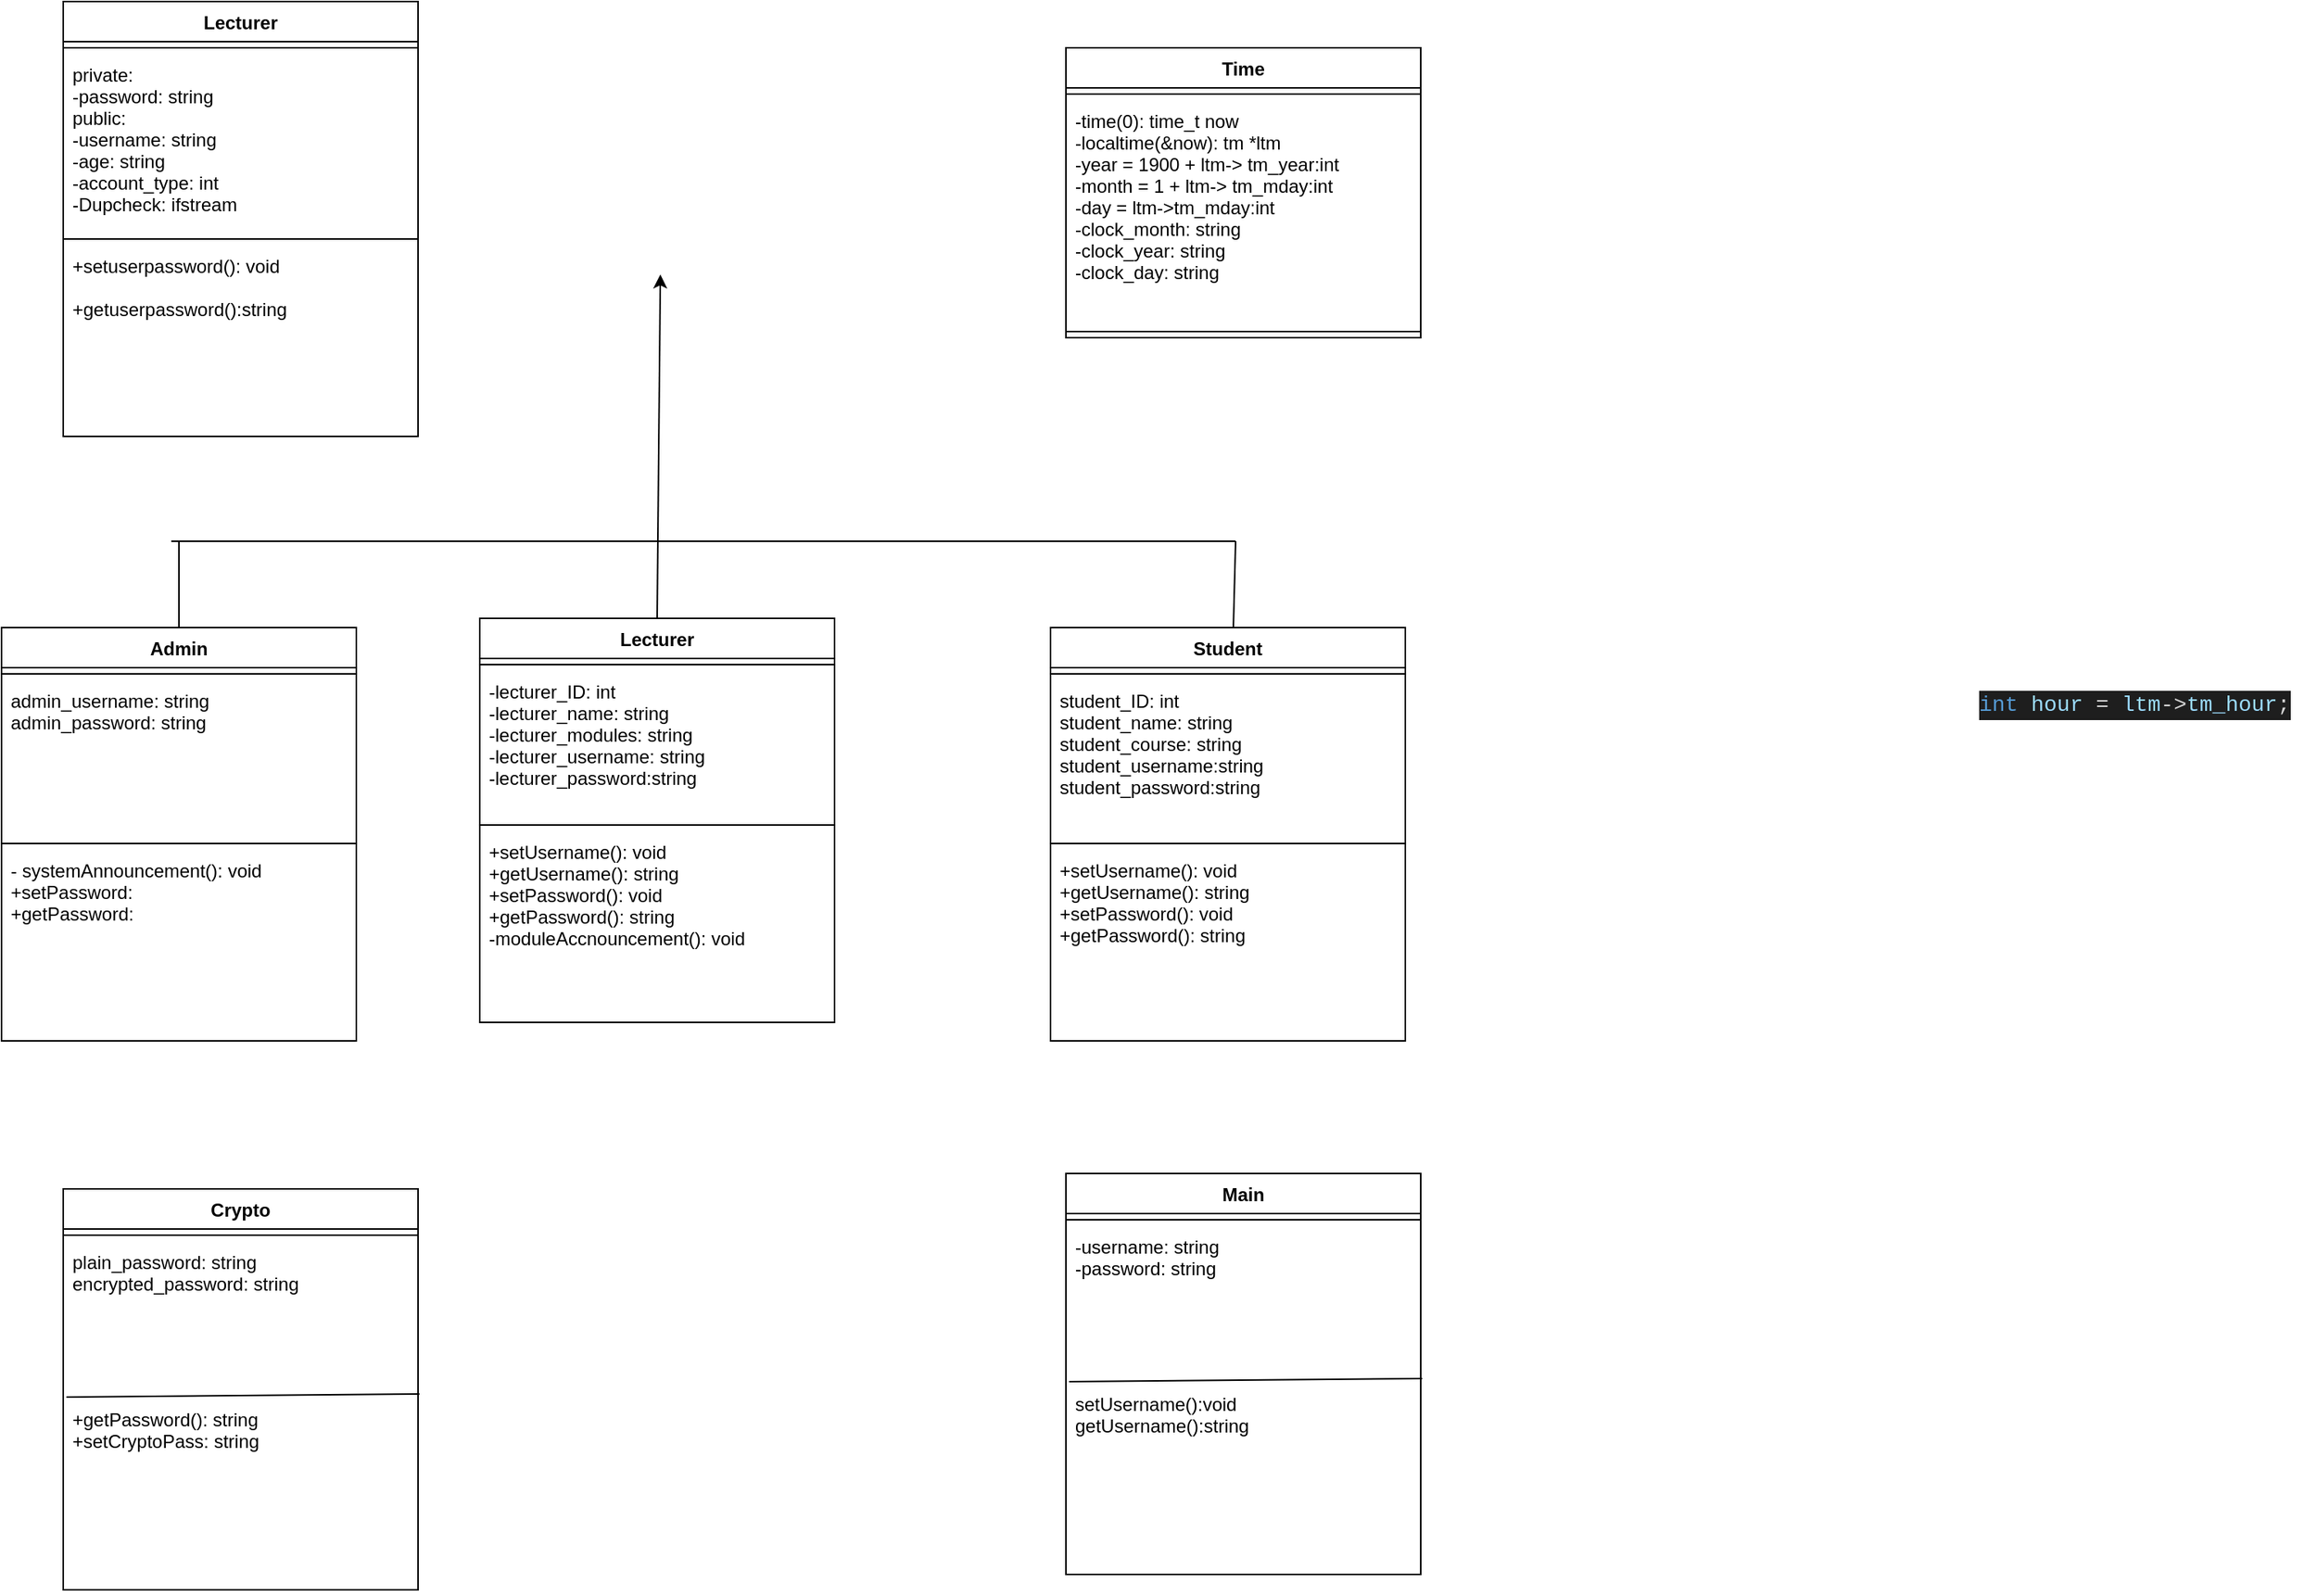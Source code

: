 <mxfile version="14.5.8" type="github">
  <diagram id="B1ylj1akvkJgGZb7Wtry" name="Page-1">
    <mxGraphModel dx="824" dy="892" grid="1" gridSize="10" guides="1" tooltips="1" connect="1" arrows="1" fold="1" page="1" pageScale="1" pageWidth="850" pageHeight="1100" math="0" shadow="0">
      <root>
        <mxCell id="0" />
        <mxCell id="1" parent="0" />
        <mxCell id="F2aWLSE53vhr_MozMiDo-12" value="Crypto" style="swimlane;fontStyle=1;align=center;verticalAlign=top;childLayout=stackLayout;horizontal=1;startSize=26;horizontalStack=0;resizeParent=1;resizeParentMax=0;resizeLast=0;collapsible=1;marginBottom=0;" parent="1" vertex="1">
          <mxGeometry x="80" y="800" width="230" height="260" as="geometry" />
        </mxCell>
        <mxCell id="F2aWLSE53vhr_MozMiDo-15" value="" style="line;strokeWidth=1;fillColor=none;align=left;verticalAlign=middle;spacingTop=-1;spacingLeft=3;spacingRight=3;rotatable=0;labelPosition=right;points=[];portConstraint=eastwest;" parent="F2aWLSE53vhr_MozMiDo-12" vertex="1">
          <mxGeometry y="26" width="230" height="8" as="geometry" />
        </mxCell>
        <mxCell id="5oYpnNbD0ZBPzVLrT35g-5" value="plain_password: string&#xa;encrypted_password: string&#xa;" style="text;strokeColor=none;fillColor=none;align=left;verticalAlign=top;spacingLeft=4;spacingRight=4;overflow=hidden;rotatable=0;points=[[0,0.5],[1,0.5]];portConstraint=eastwest;" parent="F2aWLSE53vhr_MozMiDo-12" vertex="1">
          <mxGeometry y="34" width="230" height="102" as="geometry" />
        </mxCell>
        <mxCell id="F2aWLSE53vhr_MozMiDo-16" value="+getPassword(): string&#xa;+setCryptoPass: string&#xa;" style="text;strokeColor=none;fillColor=none;align=left;verticalAlign=top;spacingLeft=4;spacingRight=4;overflow=hidden;rotatable=0;points=[[0,0.5],[1,0.5]];portConstraint=eastwest;" parent="F2aWLSE53vhr_MozMiDo-12" vertex="1">
          <mxGeometry y="136" width="230" height="124" as="geometry" />
        </mxCell>
        <mxCell id="5oYpnNbD0ZBPzVLrT35g-2" value="" style="endArrow=none;html=1;exitX=0.009;exitY=-0.008;exitDx=0;exitDy=0;exitPerimeter=0;entryX=1.004;entryY=-0.024;entryDx=0;entryDy=0;entryPerimeter=0;" parent="F2aWLSE53vhr_MozMiDo-12" source="F2aWLSE53vhr_MozMiDo-16" target="F2aWLSE53vhr_MozMiDo-16" edge="1">
          <mxGeometry width="50" height="50" relative="1" as="geometry">
            <mxPoint x="190" y="-50" as="sourcePoint" />
            <mxPoint x="320" y="120" as="targetPoint" />
          </mxGeometry>
        </mxCell>
        <mxCell id="F2aWLSE53vhr_MozMiDo-17" value="Student" style="swimlane;fontStyle=1;align=center;verticalAlign=top;childLayout=stackLayout;horizontal=1;startSize=26;horizontalStack=0;resizeParent=1;resizeParentMax=0;resizeLast=0;collapsible=1;marginBottom=0;" parent="1" vertex="1">
          <mxGeometry x="720" y="436" width="230" height="268" as="geometry" />
        </mxCell>
        <mxCell id="F2aWLSE53vhr_MozMiDo-18" value="" style="line;strokeWidth=1;fillColor=none;align=left;verticalAlign=middle;spacingTop=-1;spacingLeft=3;spacingRight=3;rotatable=0;labelPosition=right;points=[];portConstraint=eastwest;" parent="F2aWLSE53vhr_MozMiDo-17" vertex="1">
          <mxGeometry y="26" width="230" height="8" as="geometry" />
        </mxCell>
        <mxCell id="F2aWLSE53vhr_MozMiDo-19" value="student_ID: int&#xa;student_name: string&#xa;student_course: string&#xa;student_username:string&#xa;student_password:string&#xa;&#xa;" style="text;strokeColor=none;fillColor=none;align=left;verticalAlign=top;spacingLeft=4;spacingRight=4;overflow=hidden;rotatable=0;points=[[0,0.5],[1,0.5]];portConstraint=eastwest;" parent="F2aWLSE53vhr_MozMiDo-17" vertex="1">
          <mxGeometry y="34" width="230" height="102" as="geometry" />
        </mxCell>
        <mxCell id="F2aWLSE53vhr_MozMiDo-20" value="" style="line;strokeWidth=1;fillColor=none;align=left;verticalAlign=middle;spacingTop=-1;spacingLeft=3;spacingRight=3;rotatable=0;labelPosition=right;points=[];portConstraint=eastwest;" parent="F2aWLSE53vhr_MozMiDo-17" vertex="1">
          <mxGeometry y="136" width="230" height="8" as="geometry" />
        </mxCell>
        <mxCell id="F2aWLSE53vhr_MozMiDo-21" value="+setUsername(): void&#xa;+getUsername(): string&#xa;+setPassword(): void&#xa;+getPassword(): string&#xa;&#xa;&#xa;" style="text;strokeColor=none;fillColor=none;align=left;verticalAlign=top;spacingLeft=4;spacingRight=4;overflow=hidden;rotatable=0;points=[[0,0.5],[1,0.5]];portConstraint=eastwest;" parent="F2aWLSE53vhr_MozMiDo-17" vertex="1">
          <mxGeometry y="144" width="230" height="124" as="geometry" />
        </mxCell>
        <mxCell id="F2aWLSE53vhr_MozMiDo-23" value="Lecturer" style="swimlane;fontStyle=1;align=center;verticalAlign=top;childLayout=stackLayout;horizontal=1;startSize=26;horizontalStack=0;resizeParent=1;resizeParentMax=0;resizeLast=0;collapsible=1;marginBottom=0;" parent="1" vertex="1">
          <mxGeometry x="350" y="430" width="230" height="262" as="geometry" />
        </mxCell>
        <mxCell id="F2aWLSE53vhr_MozMiDo-24" value="" style="line;strokeWidth=1;fillColor=none;align=left;verticalAlign=middle;spacingTop=-1;spacingLeft=3;spacingRight=3;rotatable=0;labelPosition=right;points=[];portConstraint=eastwest;" parent="F2aWLSE53vhr_MozMiDo-23" vertex="1">
          <mxGeometry y="26" width="230" height="8" as="geometry" />
        </mxCell>
        <mxCell id="F2aWLSE53vhr_MozMiDo-25" value="-lecturer_ID: int&#xa;-lecturer_name: string&#xa;-lecturer_modules: string&#xa;-lecturer_username: string&#xa;-lecturer_password:string&#xa;&#xa;" style="text;strokeColor=none;fillColor=none;align=left;verticalAlign=top;spacingLeft=4;spacingRight=4;overflow=hidden;rotatable=0;points=[[0,0.5],[1,0.5]];portConstraint=eastwest;" parent="F2aWLSE53vhr_MozMiDo-23" vertex="1">
          <mxGeometry y="34" width="230" height="96" as="geometry" />
        </mxCell>
        <mxCell id="F2aWLSE53vhr_MozMiDo-26" value="" style="line;strokeWidth=1;fillColor=none;align=left;verticalAlign=middle;spacingTop=-1;spacingLeft=3;spacingRight=3;rotatable=0;labelPosition=right;points=[];portConstraint=eastwest;" parent="F2aWLSE53vhr_MozMiDo-23" vertex="1">
          <mxGeometry y="130" width="230" height="8" as="geometry" />
        </mxCell>
        <mxCell id="F2aWLSE53vhr_MozMiDo-27" value="+setUsername(): void&#xa;+getUsername(): string&#xa;+setPassword(): void&#xa;+getPassword(): string&#xa;-moduleAccnouncement(): void&#xa;" style="text;strokeColor=none;fillColor=none;align=left;verticalAlign=top;spacingLeft=4;spacingRight=4;overflow=hidden;rotatable=0;points=[[0,0.5],[1,0.5]];portConstraint=eastwest;" parent="F2aWLSE53vhr_MozMiDo-23" vertex="1">
          <mxGeometry y="138" width="230" height="124" as="geometry" />
        </mxCell>
        <mxCell id="F2aWLSE53vhr_MozMiDo-28" value="Admin" style="swimlane;fontStyle=1;align=center;verticalAlign=top;childLayout=stackLayout;horizontal=1;startSize=26;horizontalStack=0;resizeParent=1;resizeParentMax=0;resizeLast=0;collapsible=1;marginBottom=0;" parent="1" vertex="1">
          <mxGeometry x="40" y="436" width="230" height="268" as="geometry" />
        </mxCell>
        <mxCell id="F2aWLSE53vhr_MozMiDo-29" value="" style="line;strokeWidth=1;fillColor=none;align=left;verticalAlign=middle;spacingTop=-1;spacingLeft=3;spacingRight=3;rotatable=0;labelPosition=right;points=[];portConstraint=eastwest;" parent="F2aWLSE53vhr_MozMiDo-28" vertex="1">
          <mxGeometry y="26" width="230" height="8" as="geometry" />
        </mxCell>
        <mxCell id="F2aWLSE53vhr_MozMiDo-30" value="admin_username: string&#xa;admin_password: string&#xa;" style="text;strokeColor=none;fillColor=none;align=left;verticalAlign=top;spacingLeft=4;spacingRight=4;overflow=hidden;rotatable=0;points=[[0,0.5],[1,0.5]];portConstraint=eastwest;" parent="F2aWLSE53vhr_MozMiDo-28" vertex="1">
          <mxGeometry y="34" width="230" height="102" as="geometry" />
        </mxCell>
        <mxCell id="F2aWLSE53vhr_MozMiDo-31" value="" style="line;strokeWidth=1;fillColor=none;align=left;verticalAlign=middle;spacingTop=-1;spacingLeft=3;spacingRight=3;rotatable=0;labelPosition=right;points=[];portConstraint=eastwest;" parent="F2aWLSE53vhr_MozMiDo-28" vertex="1">
          <mxGeometry y="136" width="230" height="8" as="geometry" />
        </mxCell>
        <mxCell id="F2aWLSE53vhr_MozMiDo-32" value="- systemAnnouncement(): void&#xa;+setPassword:&#xa;+getPassword:&#xa;" style="text;strokeColor=none;fillColor=none;align=left;verticalAlign=top;spacingLeft=4;spacingRight=4;overflow=hidden;rotatable=0;points=[[0,0.5],[1,0.5]];portConstraint=eastwest;" parent="F2aWLSE53vhr_MozMiDo-28" vertex="1">
          <mxGeometry y="144" width="230" height="124" as="geometry" />
        </mxCell>
        <mxCell id="F2aWLSE53vhr_MozMiDo-33" value="" style="endArrow=classic;html=1;exitX=0.5;exitY=0;exitDx=0;exitDy=0;entryX=0.509;entryY=0.875;entryDx=0;entryDy=0;entryPerimeter=0;" parent="1" source="F2aWLSE53vhr_MozMiDo-23" edge="1">
          <mxGeometry width="50" height="50" relative="1" as="geometry">
            <mxPoint x="460" y="400" as="sourcePoint" />
            <mxPoint x="467.07" y="207" as="targetPoint" />
          </mxGeometry>
        </mxCell>
        <mxCell id="F2aWLSE53vhr_MozMiDo-34" value="Time" style="swimlane;fontStyle=1;align=center;verticalAlign=top;childLayout=stackLayout;horizontal=1;startSize=26;horizontalStack=0;resizeParent=1;resizeParentMax=0;resizeLast=0;collapsible=1;marginBottom=0;" parent="1" vertex="1">
          <mxGeometry x="730" y="60" width="230" height="188" as="geometry" />
        </mxCell>
        <mxCell id="F2aWLSE53vhr_MozMiDo-35" value="" style="line;strokeWidth=1;fillColor=none;align=left;verticalAlign=middle;spacingTop=-1;spacingLeft=3;spacingRight=3;rotatable=0;labelPosition=right;points=[];portConstraint=eastwest;" parent="F2aWLSE53vhr_MozMiDo-34" vertex="1">
          <mxGeometry y="26" width="230" height="8" as="geometry" />
        </mxCell>
        <mxCell id="F2aWLSE53vhr_MozMiDo-36" value="-time(0): time_t now&#xa;-localtime(&amp;now): tm *ltm&#xa;-year = 1900 + ltm-&gt; tm_year:int&#xa;-month = 1 + ltm-&gt; tm_mday:int&#xa;-day = ltm-&gt;tm_mday:int&#xa;-clock_month: string&#xa;-clock_year: string&#xa;-clock_day: string&#xa;&#xa;&#xa;" style="text;strokeColor=none;fillColor=none;align=left;verticalAlign=top;spacingLeft=4;spacingRight=4;overflow=hidden;rotatable=0;points=[[0,0.5],[1,0.5]];portConstraint=eastwest;" parent="F2aWLSE53vhr_MozMiDo-34" vertex="1">
          <mxGeometry y="34" width="230" height="146" as="geometry" />
        </mxCell>
        <mxCell id="F2aWLSE53vhr_MozMiDo-37" value="" style="line;strokeWidth=1;fillColor=none;align=left;verticalAlign=middle;spacingTop=-1;spacingLeft=3;spacingRight=3;rotatable=0;labelPosition=right;points=[];portConstraint=eastwest;" parent="F2aWLSE53vhr_MozMiDo-34" vertex="1">
          <mxGeometry y="180" width="230" height="8" as="geometry" />
        </mxCell>
        <mxCell id="NznP9gh7rejOoxTO0ly_-1" value="" style="endArrow=none;html=1;" parent="1" edge="1">
          <mxGeometry width="50" height="50" relative="1" as="geometry">
            <mxPoint x="460" y="380" as="sourcePoint" />
            <mxPoint x="840" y="380" as="targetPoint" />
          </mxGeometry>
        </mxCell>
        <mxCell id="NznP9gh7rejOoxTO0ly_-2" value="" style="endArrow=none;html=1;" parent="1" source="F2aWLSE53vhr_MozMiDo-17" edge="1">
          <mxGeometry width="50" height="50" relative="1" as="geometry">
            <mxPoint x="830" y="430" as="sourcePoint" />
            <mxPoint x="840" y="380" as="targetPoint" />
          </mxGeometry>
        </mxCell>
        <mxCell id="NznP9gh7rejOoxTO0ly_-5" value="" style="endArrow=none;html=1;exitX=0.5;exitY=0;exitDx=0;exitDy=0;" parent="1" source="F2aWLSE53vhr_MozMiDo-28" edge="1">
          <mxGeometry width="50" height="50" relative="1" as="geometry">
            <mxPoint x="150" y="420" as="sourcePoint" />
            <mxPoint x="155" y="380" as="targetPoint" />
          </mxGeometry>
        </mxCell>
        <mxCell id="NznP9gh7rejOoxTO0ly_-6" value="" style="endArrow=none;html=1;" parent="1" edge="1">
          <mxGeometry width="50" height="50" relative="1" as="geometry">
            <mxPoint x="150" y="380" as="sourcePoint" />
            <mxPoint x="460" y="380" as="targetPoint" />
          </mxGeometry>
        </mxCell>
        <mxCell id="Fk85s3XBoEgGGTR6DrIB-3" value="Main" style="swimlane;fontStyle=1;align=center;verticalAlign=top;childLayout=stackLayout;horizontal=1;startSize=26;horizontalStack=0;resizeParent=1;resizeParentMax=0;resizeLast=0;collapsible=1;marginBottom=0;" parent="1" vertex="1">
          <mxGeometry x="730" y="790" width="230" height="260" as="geometry" />
        </mxCell>
        <mxCell id="Fk85s3XBoEgGGTR6DrIB-4" value="" style="line;strokeWidth=1;fillColor=none;align=left;verticalAlign=middle;spacingTop=-1;spacingLeft=3;spacingRight=3;rotatable=0;labelPosition=right;points=[];portConstraint=eastwest;" parent="Fk85s3XBoEgGGTR6DrIB-3" vertex="1">
          <mxGeometry y="26" width="230" height="8" as="geometry" />
        </mxCell>
        <mxCell id="Fk85s3XBoEgGGTR6DrIB-5" value="-username: string&#xa;-password: string&#xa;" style="text;strokeColor=none;fillColor=none;align=left;verticalAlign=top;spacingLeft=4;spacingRight=4;overflow=hidden;rotatable=0;points=[[0,0.5],[1,0.5]];portConstraint=eastwest;" parent="Fk85s3XBoEgGGTR6DrIB-3" vertex="1">
          <mxGeometry y="34" width="230" height="102" as="geometry" />
        </mxCell>
        <mxCell id="Fk85s3XBoEgGGTR6DrIB-7" value="" style="endArrow=none;html=1;exitX=0.009;exitY=-0.008;exitDx=0;exitDy=0;exitPerimeter=0;entryX=1.004;entryY=-0.024;entryDx=0;entryDy=0;entryPerimeter=0;" parent="Fk85s3XBoEgGGTR6DrIB-3" edge="1">
          <mxGeometry width="50" height="50" relative="1" as="geometry">
            <mxPoint x="2.07" y="135.008" as="sourcePoint" />
            <mxPoint x="230.92" y="133.024" as="targetPoint" />
          </mxGeometry>
        </mxCell>
        <mxCell id="Fk85s3XBoEgGGTR6DrIB-8" value="setUsername():void&#xa;getUsername():string&#xa;&#xa;" style="text;strokeColor=none;fillColor=none;align=left;verticalAlign=top;spacingLeft=4;spacingRight=4;overflow=hidden;rotatable=0;points=[[0,0.5],[1,0.5]];portConstraint=eastwest;" parent="Fk85s3XBoEgGGTR6DrIB-3" vertex="1">
          <mxGeometry y="136" width="230" height="124" as="geometry" />
        </mxCell>
        <mxCell id="556p25ZOdv9HoD6KK5eJ-1" value="&lt;div style=&quot;color: rgb(212, 212, 212); background-color: rgb(30, 30, 30); font-family: &amp;quot;consolas&amp;quot;, &amp;quot;courier new&amp;quot;, monospace; font-weight: normal; font-size: 14px; line-height: 19px;&quot;&gt;&lt;div&gt;&lt;span style=&quot;color: #569cd6&quot;&gt;int&lt;/span&gt;&lt;span style=&quot;color: #d4d4d4&quot;&gt;&amp;nbsp;&lt;/span&gt;&lt;span style=&quot;color: #9cdcfe&quot;&gt;hour&lt;/span&gt;&lt;span style=&quot;color: #d4d4d4&quot;&gt;&amp;nbsp;=&amp;nbsp;&lt;/span&gt;&lt;span style=&quot;color: #9cdcfe&quot;&gt;ltm&lt;/span&gt;&lt;span style=&quot;color: #d4d4d4&quot;&gt;-&amp;gt;&lt;/span&gt;&lt;span style=&quot;color: #9cdcfe&quot;&gt;tm_hour&lt;/span&gt;&lt;span style=&quot;color: #d4d4d4&quot;&gt;;&lt;/span&gt;&lt;/div&gt;&lt;/div&gt;" style="text;whiteSpace=wrap;html=1;" vertex="1" parent="1">
          <mxGeometry x="1320" y="470" width="220" height="30" as="geometry" />
        </mxCell>
        <mxCell id="556p25ZOdv9HoD6KK5eJ-13" value="Lecturer" style="swimlane;fontStyle=1;align=center;verticalAlign=top;childLayout=stackLayout;horizontal=1;startSize=26;horizontalStack=0;resizeParent=1;resizeParentMax=0;resizeLast=0;collapsible=1;marginBottom=0;" vertex="1" parent="1">
          <mxGeometry x="80" y="30" width="230" height="282" as="geometry" />
        </mxCell>
        <mxCell id="556p25ZOdv9HoD6KK5eJ-14" value="" style="line;strokeWidth=1;fillColor=none;align=left;verticalAlign=middle;spacingTop=-1;spacingLeft=3;spacingRight=3;rotatable=0;labelPosition=right;points=[];portConstraint=eastwest;" vertex="1" parent="556p25ZOdv9HoD6KK5eJ-13">
          <mxGeometry y="26" width="230" height="8" as="geometry" />
        </mxCell>
        <mxCell id="556p25ZOdv9HoD6KK5eJ-15" value="private:&#xa;-password: string&#xa;public:&#xa;-username: string&#xa;-age: string&#xa;-account_type: int&#xa;-Dupcheck: ifstream&#xa; &#xa;&#xa;&#xa;" style="text;strokeColor=none;fillColor=none;align=left;verticalAlign=top;spacingLeft=4;spacingRight=4;overflow=hidden;rotatable=0;points=[[0,0.5],[1,0.5]];portConstraint=eastwest;" vertex="1" parent="556p25ZOdv9HoD6KK5eJ-13">
          <mxGeometry y="34" width="230" height="116" as="geometry" />
        </mxCell>
        <mxCell id="556p25ZOdv9HoD6KK5eJ-16" value="" style="line;strokeWidth=1;fillColor=none;align=left;verticalAlign=middle;spacingTop=-1;spacingLeft=3;spacingRight=3;rotatable=0;labelPosition=right;points=[];portConstraint=eastwest;" vertex="1" parent="556p25ZOdv9HoD6KK5eJ-13">
          <mxGeometry y="150" width="230" height="8" as="geometry" />
        </mxCell>
        <mxCell id="556p25ZOdv9HoD6KK5eJ-17" value="+setuserpassword(): void&#xa;&#xa;+getuserpassword():string&#xa;" style="text;strokeColor=none;fillColor=none;align=left;verticalAlign=top;spacingLeft=4;spacingRight=4;overflow=hidden;rotatable=0;points=[[0,0.5],[1,0.5]];portConstraint=eastwest;" vertex="1" parent="556p25ZOdv9HoD6KK5eJ-13">
          <mxGeometry y="158" width="230" height="124" as="geometry" />
        </mxCell>
      </root>
    </mxGraphModel>
  </diagram>
</mxfile>
